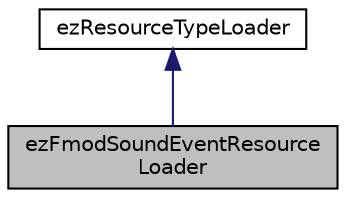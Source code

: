 digraph "ezFmodSoundEventResourceLoader"
{
 // LATEX_PDF_SIZE
  edge [fontname="Helvetica",fontsize="10",labelfontname="Helvetica",labelfontsize="10"];
  node [fontname="Helvetica",fontsize="10",shape=record];
  Node1 [label="ezFmodSoundEventResource\lLoader",height=0.2,width=0.4,color="black", fillcolor="grey75", style="filled", fontcolor="black",tooltip=" "];
  Node2 -> Node1 [dir="back",color="midnightblue",fontsize="10",style="solid",fontname="Helvetica"];
  Node2 [label="ezResourceTypeLoader",height=0.2,width=0.4,color="black", fillcolor="white", style="filled",URL="$d1/d17/classez_resource_type_loader.htm",tooltip="Base class for all resource loaders."];
}
